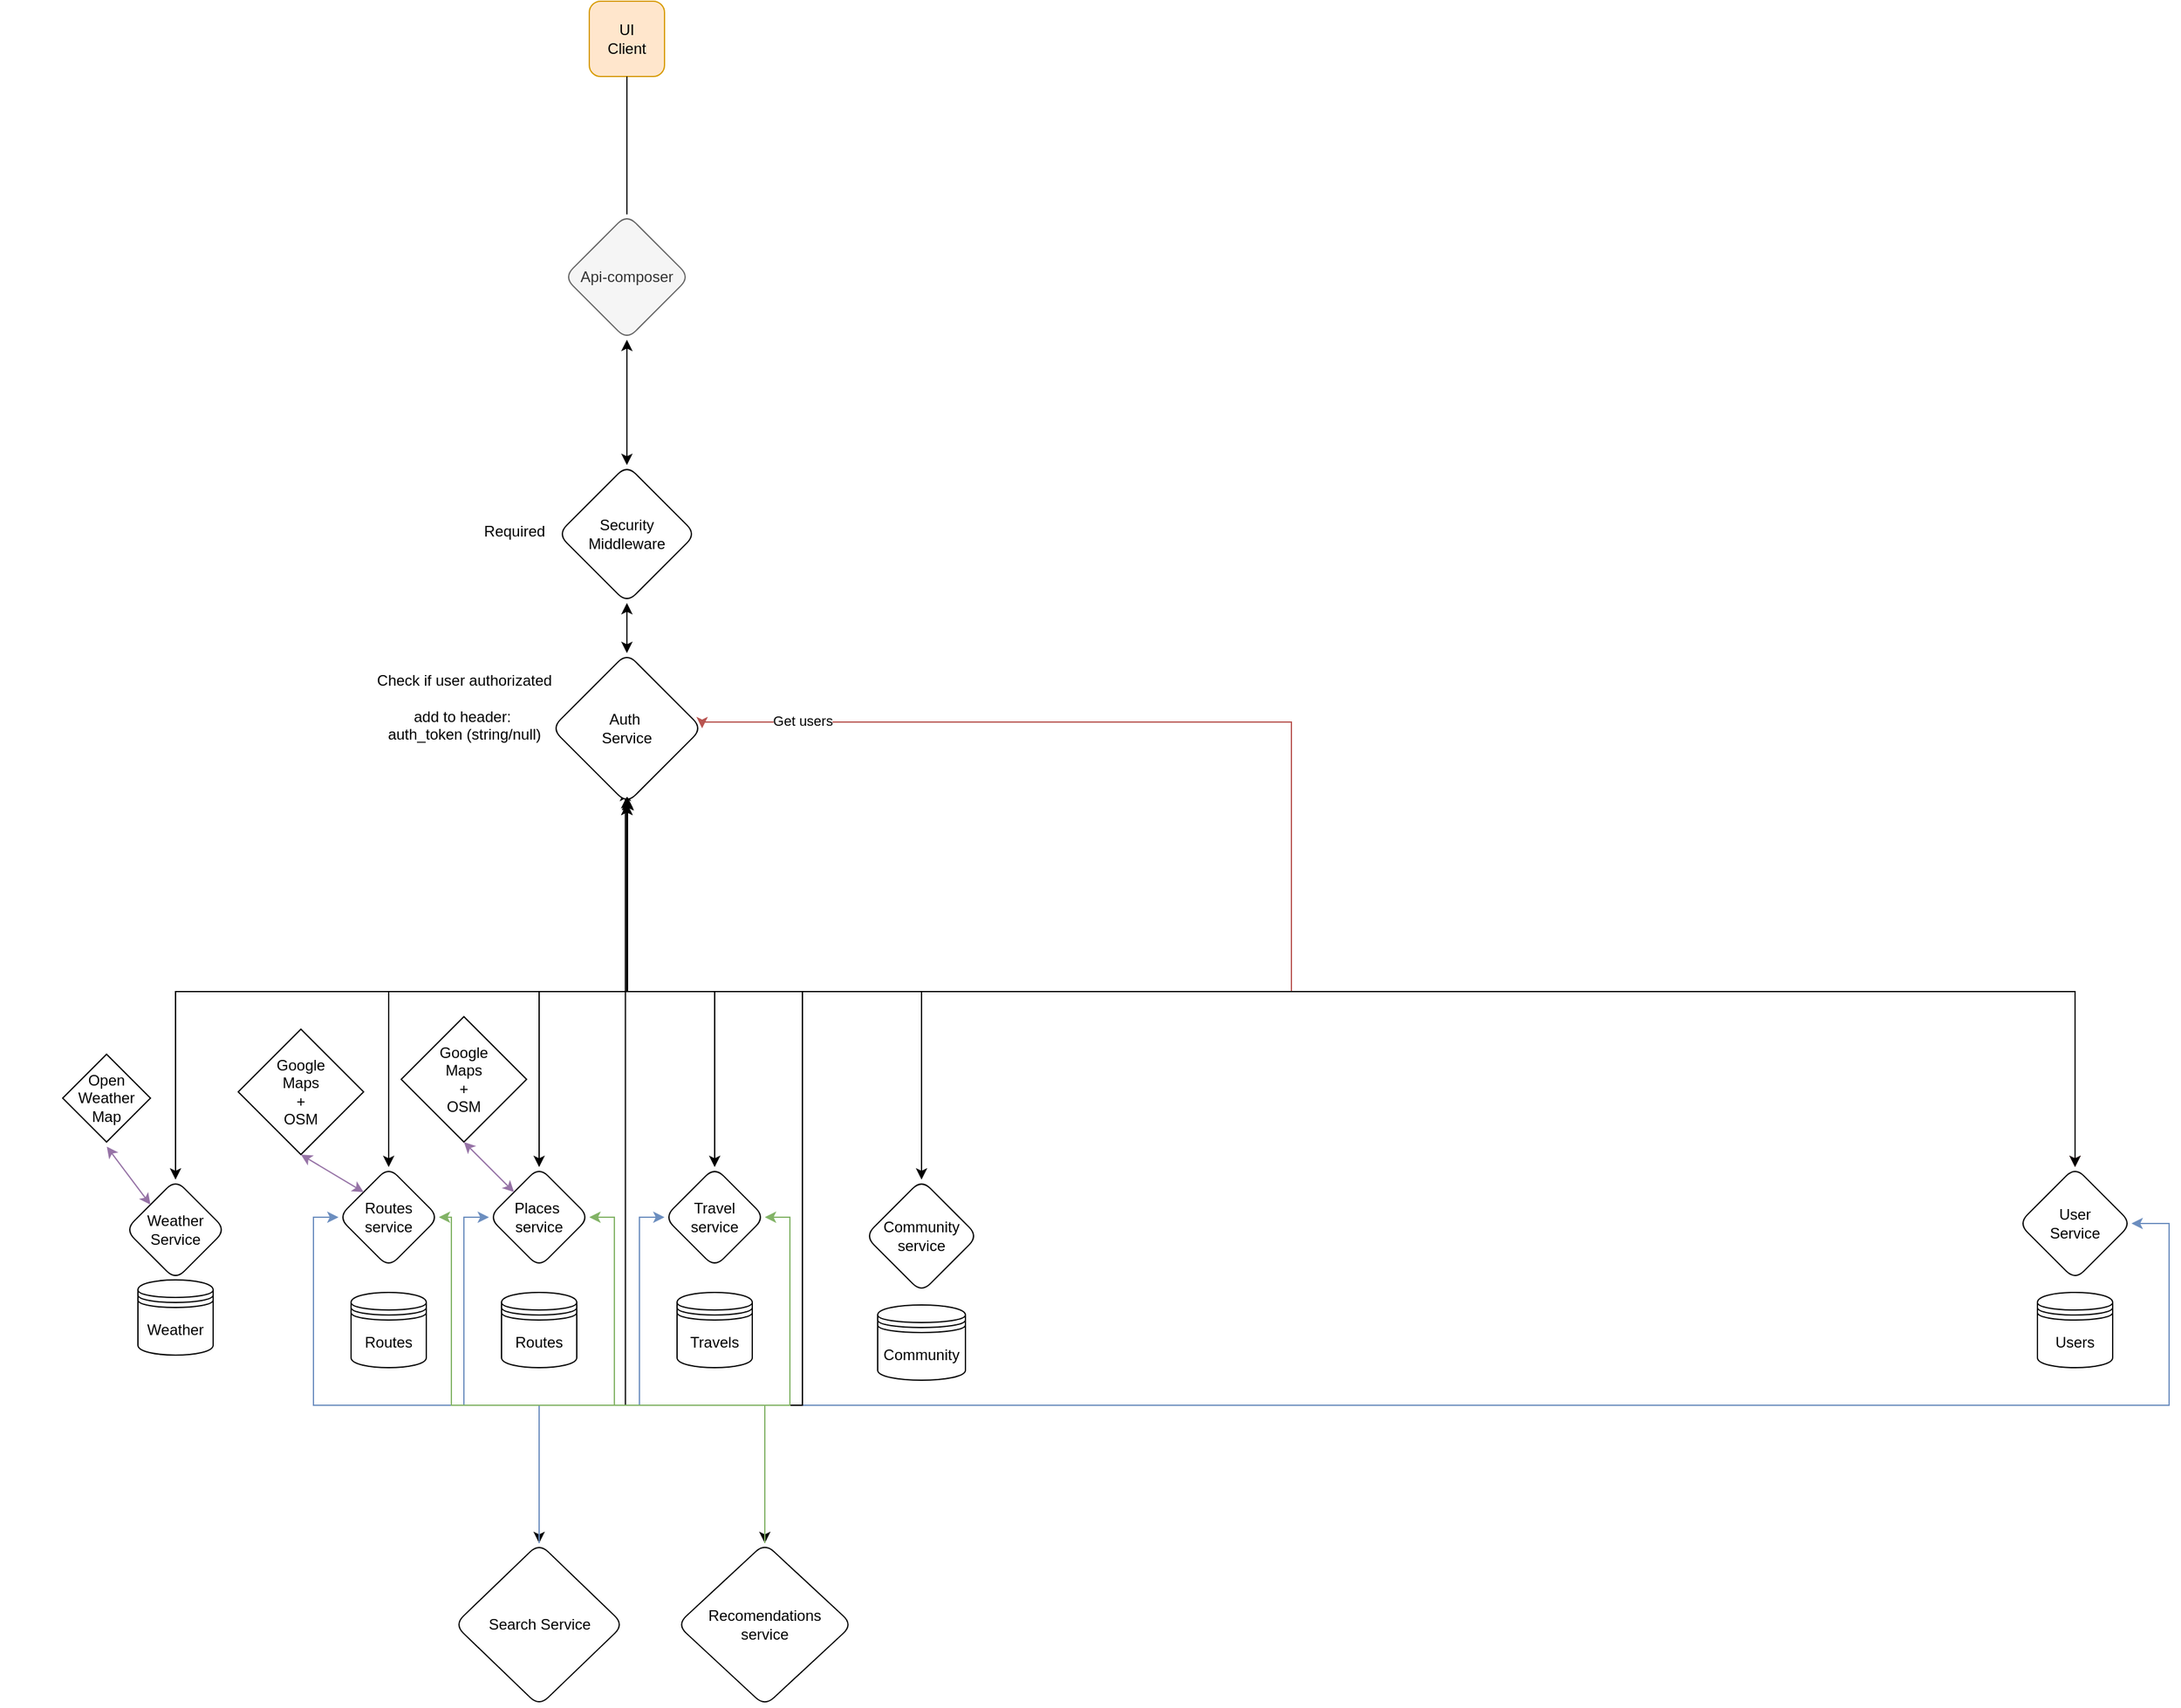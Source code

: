 <mxfile version="21.6.9" type="github" pages="2">
  <diagram id="EecwkjPMcD4oGISMl5hN" name="main">
    <mxGraphModel dx="2250" dy="712" grid="1" gridSize="10" guides="1" tooltips="1" connect="1" arrows="1" fold="1" page="1" pageScale="1" pageWidth="850" pageHeight="1100" math="0" shadow="0">
      <root>
        <mxCell id="0" />
        <mxCell id="1" parent="0" />
        <mxCell id="rPUgvvIxGrQD1X49i5kI-1" value="UI&lt;br&gt;Client" style="rounded=1;whiteSpace=wrap;html=1;labelBackgroundColor=none;fillColor=#ffe6cc;strokeColor=#d79b00;" vertex="1" parent="1">
          <mxGeometry x="340" y="210" width="60" height="60" as="geometry" />
        </mxCell>
        <mxCell id="rPUgvvIxGrQD1X49i5kI-2" value="Api-composer" style="rhombus;whiteSpace=wrap;html=1;labelBackgroundColor=none;fillColor=#f5f5f5;fontColor=#333333;strokeColor=#666666;rounded=1;" vertex="1" parent="1">
          <mxGeometry x="320" y="380" width="100" height="100" as="geometry" />
        </mxCell>
        <mxCell id="rPUgvvIxGrQD1X49i5kI-3" value="" style="endArrow=none;html=1;rounded=1;exitX=0.5;exitY=1;exitDx=0;exitDy=0;entryX=0.5;entryY=0;entryDx=0;entryDy=0;labelBackgroundColor=none;fontColor=default;" edge="1" parent="1" source="rPUgvvIxGrQD1X49i5kI-1" target="rPUgvvIxGrQD1X49i5kI-2">
          <mxGeometry width="50" height="50" relative="1" as="geometry">
            <mxPoint x="260" y="470" as="sourcePoint" />
            <mxPoint x="310" y="420" as="targetPoint" />
          </mxGeometry>
        </mxCell>
        <mxCell id="rPUgvvIxGrQD1X49i5kI-13" value="" style="endArrow=classic;startArrow=classic;html=1;rounded=1;" edge="1" parent="1">
          <mxGeometry x="0.048" y="20" width="50" height="50" relative="1" as="geometry">
            <mxPoint x="370" y="580" as="sourcePoint" />
            <mxPoint x="370" y="480" as="targetPoint" />
            <mxPoint as="offset" />
          </mxGeometry>
        </mxCell>
        <mxCell id="bWCvzu3Y4gJ8_9nFrOtD-18" style="edgeStyle=orthogonalEdgeStyle;rounded=0;orthogonalLoop=1;jettySize=auto;html=1;exitX=0.5;exitY=1;exitDx=0;exitDy=0;entryX=0.5;entryY=0;entryDx=0;entryDy=0;startArrow=classic;startFill=1;" edge="1" parent="1" source="rPUgvvIxGrQD1X49i5kI-32" target="bWCvzu3Y4gJ8_9nFrOtD-17">
          <mxGeometry relative="1" as="geometry" />
        </mxCell>
        <mxCell id="rPUgvvIxGrQD1X49i5kI-32" value="Security &lt;br&gt;Middleware" style="rhombus;whiteSpace=wrap;html=1;rounded=1;" vertex="1" parent="1">
          <mxGeometry x="315" y="580" width="110" height="110" as="geometry" />
        </mxCell>
        <mxCell id="bWCvzu3Y4gJ8_9nFrOtD-8" style="edgeStyle=orthogonalEdgeStyle;rounded=0;orthogonalLoop=1;jettySize=auto;html=1;exitX=1;exitY=0.5;exitDx=0;exitDy=0;entryX=0.5;entryY=0;entryDx=0;entryDy=0;startArrow=classic;startFill=1;fillColor=#f8cecc;strokeColor=#b85450;" edge="1" parent="1" source="bWCvzu3Y4gJ8_9nFrOtD-17" target="bWCvzu3Y4gJ8_9nFrOtD-6">
          <mxGeometry relative="1" as="geometry">
            <mxPoint x="435.0" y="1185" as="targetPoint" />
            <mxPoint x="740" y="785" as="sourcePoint" />
            <Array as="points">
              <mxPoint x="430" y="785" />
              <mxPoint x="900" y="785" />
              <mxPoint x="900" y="1000" />
              <mxPoint x="1525" y="1000" />
            </Array>
          </mxGeometry>
        </mxCell>
        <mxCell id="bWCvzu3Y4gJ8_9nFrOtD-10" value="Get users" style="edgeLabel;html=1;align=center;verticalAlign=middle;resizable=0;points=[];" vertex="1" connectable="0" parent="bWCvzu3Y4gJ8_9nFrOtD-8">
          <mxGeometry x="-0.884" y="1" relative="1" as="geometry">
            <mxPoint as="offset" />
          </mxGeometry>
        </mxCell>
        <mxCell id="PeCJAEeytEar3KvYhR9G-1" value="Required" style="text;html=1;align=center;verticalAlign=middle;resizable=0;points=[];autosize=1;strokeColor=none;fillColor=none;" vertex="1" parent="1">
          <mxGeometry x="245" y="618" width="70" height="30" as="geometry" />
        </mxCell>
        <mxCell id="yKIxGDMHckdc1lxCS0Wq-1" value="" style="group" vertex="1" connectable="0" parent="1">
          <mxGeometry x="-130" y="1140" width="200" height="120" as="geometry" />
        </mxCell>
        <mxCell id="4Ooyj4k_RKz1A4hLpU1l-3" value="Weather &lt;br&gt;Service" style="rhombus;whiteSpace=wrap;html=1;rounded=1;" vertex="1" parent="yKIxGDMHckdc1lxCS0Wq-1">
          <mxGeometry x="100" y="10" width="80" height="80" as="geometry" />
        </mxCell>
        <mxCell id="bWCvzu3Y4gJ8_9nFrOtD-35" style="edgeStyle=orthogonalEdgeStyle;rounded=0;orthogonalLoop=1;jettySize=auto;html=1;exitX=0.5;exitY=0;exitDx=0;exitDy=0;entryX=0.49;entryY=0.908;entryDx=0;entryDy=0;entryPerimeter=0;startArrow=classic;startFill=1;" edge="1" parent="1" source="bWCvzu3Y4gJ8_9nFrOtD-1" target="bWCvzu3Y4gJ8_9nFrOtD-17">
          <mxGeometry relative="1" as="geometry">
            <Array as="points">
              <mxPoint x="300" y="1330" />
              <mxPoint x="369" y="1330" />
            </Array>
          </mxGeometry>
        </mxCell>
        <mxCell id="bWCvzu3Y4gJ8_9nFrOtD-40" style="edgeStyle=orthogonalEdgeStyle;rounded=0;orthogonalLoop=1;jettySize=auto;html=1;exitX=0.5;exitY=0;exitDx=0;exitDy=0;entryX=0;entryY=0.5;entryDx=0;entryDy=0;fillColor=#dae8fc;strokeColor=#6c8ebf;" edge="1" parent="1" source="bWCvzu3Y4gJ8_9nFrOtD-1" target="bWCvzu3Y4gJ8_9nFrOtD-22">
          <mxGeometry relative="1" as="geometry" />
        </mxCell>
        <mxCell id="bWCvzu3Y4gJ8_9nFrOtD-41" style="edgeStyle=orthogonalEdgeStyle;rounded=0;orthogonalLoop=1;jettySize=auto;html=1;exitX=0.5;exitY=0;exitDx=0;exitDy=0;entryX=0;entryY=0.5;entryDx=0;entryDy=0;fillColor=#dae8fc;strokeColor=#6c8ebf;" edge="1" parent="1" source="bWCvzu3Y4gJ8_9nFrOtD-1" target="bWCvzu3Y4gJ8_9nFrOtD-23">
          <mxGeometry relative="1" as="geometry">
            <Array as="points">
              <mxPoint x="300" y="1330" />
              <mxPoint x="240" y="1330" />
              <mxPoint x="240" y="1180" />
            </Array>
          </mxGeometry>
        </mxCell>
        <mxCell id="bWCvzu3Y4gJ8_9nFrOtD-42" style="edgeStyle=orthogonalEdgeStyle;rounded=0;orthogonalLoop=1;jettySize=auto;html=1;exitX=0.5;exitY=0;exitDx=0;exitDy=0;entryX=0;entryY=0.5;entryDx=0;entryDy=0;fillColor=#dae8fc;strokeColor=#6c8ebf;" edge="1" parent="1" source="bWCvzu3Y4gJ8_9nFrOtD-1" target="bWCvzu3Y4gJ8_9nFrOtD-24">
          <mxGeometry relative="1" as="geometry">
            <Array as="points">
              <mxPoint x="300" y="1330" />
              <mxPoint x="380" y="1330" />
            </Array>
          </mxGeometry>
        </mxCell>
        <mxCell id="bWCvzu3Y4gJ8_9nFrOtD-43" style="edgeStyle=orthogonalEdgeStyle;rounded=0;orthogonalLoop=1;jettySize=auto;html=1;exitX=0.5;exitY=0;exitDx=0;exitDy=0;entryX=1;entryY=0.5;entryDx=0;entryDy=0;fillColor=#dae8fc;strokeColor=#6c8ebf;" edge="1" parent="1" source="bWCvzu3Y4gJ8_9nFrOtD-1" target="bWCvzu3Y4gJ8_9nFrOtD-6">
          <mxGeometry relative="1" as="geometry">
            <Array as="points">
              <mxPoint x="300" y="1330" />
              <mxPoint x="1600" y="1330" />
            </Array>
          </mxGeometry>
        </mxCell>
        <mxCell id="bWCvzu3Y4gJ8_9nFrOtD-1" value="Search Service" style="rhombus;whiteSpace=wrap;html=1;rounded=1;" vertex="1" parent="1">
          <mxGeometry x="232.5" y="1440" width="135" height="130" as="geometry" />
        </mxCell>
        <mxCell id="bWCvzu3Y4gJ8_9nFrOtD-9" value="" style="group" vertex="1" connectable="0" parent="1">
          <mxGeometry x="1470" y="1140" width="130" height="210" as="geometry" />
        </mxCell>
        <mxCell id="rPUgvvIxGrQD1X49i5kI-42" value="Users" style="shape=datastore;whiteSpace=wrap;html=1;rounded=1;" vertex="1" parent="bWCvzu3Y4gJ8_9nFrOtD-9">
          <mxGeometry x="25" y="100" width="60" height="60" as="geometry" />
        </mxCell>
        <mxCell id="bWCvzu3Y4gJ8_9nFrOtD-6" value="User &lt;br&gt;Service" style="rhombus;whiteSpace=wrap;html=1;rounded=1;" vertex="1" parent="bWCvzu3Y4gJ8_9nFrOtD-9">
          <mxGeometry x="10" width="90" height="90" as="geometry" />
        </mxCell>
        <mxCell id="bWCvzu3Y4gJ8_9nFrOtD-17" value="Auth&amp;nbsp;&lt;br&gt;Service&lt;br&gt;" style="rhombus;whiteSpace=wrap;html=1;rounded=1;" vertex="1" parent="1">
          <mxGeometry x="310" y="730" width="120" height="120" as="geometry" />
        </mxCell>
        <mxCell id="bWCvzu3Y4gJ8_9nFrOtD-19" style="edgeStyle=orthogonalEdgeStyle;rounded=0;orthogonalLoop=1;jettySize=auto;html=1;exitX=0.5;exitY=0;exitDx=0;exitDy=0;entryX=0.5;entryY=1;entryDx=0;entryDy=0;startArrow=classic;startFill=1;" edge="1" parent="1" source="4Ooyj4k_RKz1A4hLpU1l-3" target="bWCvzu3Y4gJ8_9nFrOtD-17">
          <mxGeometry relative="1" as="geometry">
            <Array as="points">
              <mxPoint x="10" y="1000" />
              <mxPoint x="370" y="1000" />
            </Array>
          </mxGeometry>
        </mxCell>
        <mxCell id="bWCvzu3Y4gJ8_9nFrOtD-21" value="Check if user authorizated&lt;br&gt;&lt;br&gt;add to header:&amp;nbsp;&lt;br&gt;auth_token (string/null)" style="text;html=1;align=center;verticalAlign=middle;resizable=0;points=[];autosize=1;strokeColor=none;fillColor=none;" vertex="1" parent="1">
          <mxGeometry x="160" y="738" width="160" height="70" as="geometry" />
        </mxCell>
        <mxCell id="bWCvzu3Y4gJ8_9nFrOtD-28" value="" style="group;rounded=0;" vertex="1" connectable="0" parent="1">
          <mxGeometry x="140" y="1140" width="80" height="160" as="geometry" />
        </mxCell>
        <mxCell id="bWCvzu3Y4gJ8_9nFrOtD-22" value="Routes service" style="rhombus;whiteSpace=wrap;html=1;rounded=1;" vertex="1" parent="bWCvzu3Y4gJ8_9nFrOtD-28">
          <mxGeometry width="80" height="80" as="geometry" />
        </mxCell>
        <mxCell id="bWCvzu3Y4gJ8_9nFrOtD-25" value="Routes" style="shape=datastore;whiteSpace=wrap;html=1;rounded=1;" vertex="1" parent="bWCvzu3Y4gJ8_9nFrOtD-28">
          <mxGeometry x="10" y="100" width="60" height="60" as="geometry" />
        </mxCell>
        <mxCell id="bWCvzu3Y4gJ8_9nFrOtD-29" value="" style="group" vertex="1" connectable="0" parent="1">
          <mxGeometry x="260" y="1140" width="80" height="160" as="geometry" />
        </mxCell>
        <mxCell id="bWCvzu3Y4gJ8_9nFrOtD-23" value="Places&amp;nbsp; service" style="rhombus;whiteSpace=wrap;html=1;rounded=1;" vertex="1" parent="bWCvzu3Y4gJ8_9nFrOtD-29">
          <mxGeometry width="80" height="80" as="geometry" />
        </mxCell>
        <mxCell id="bWCvzu3Y4gJ8_9nFrOtD-26" value="Routes" style="shape=datastore;whiteSpace=wrap;html=1;rounded=1;" vertex="1" parent="bWCvzu3Y4gJ8_9nFrOtD-29">
          <mxGeometry x="10" y="100" width="60" height="60" as="geometry" />
        </mxCell>
        <mxCell id="bWCvzu3Y4gJ8_9nFrOtD-30" value="" style="group" vertex="1" connectable="0" parent="1">
          <mxGeometry x="400" y="1140" width="80" height="160" as="geometry" />
        </mxCell>
        <mxCell id="bWCvzu3Y4gJ8_9nFrOtD-24" value="Travel&lt;br&gt;service" style="rhombus;whiteSpace=wrap;html=1;rounded=1;" vertex="1" parent="bWCvzu3Y4gJ8_9nFrOtD-30">
          <mxGeometry width="80" height="80" as="geometry" />
        </mxCell>
        <mxCell id="bWCvzu3Y4gJ8_9nFrOtD-27" value="Travels" style="shape=datastore;whiteSpace=wrap;html=1;rounded=1;" vertex="1" parent="bWCvzu3Y4gJ8_9nFrOtD-30">
          <mxGeometry x="10" y="100" width="60" height="60" as="geometry" />
        </mxCell>
        <mxCell id="bWCvzu3Y4gJ8_9nFrOtD-31" style="edgeStyle=orthogonalEdgeStyle;rounded=0;orthogonalLoop=1;jettySize=auto;html=1;exitX=0.5;exitY=0;exitDx=0;exitDy=0;startArrow=classic;startFill=1;entryX=0.509;entryY=0.97;entryDx=0;entryDy=0;entryPerimeter=0;" edge="1" parent="1" source="bWCvzu3Y4gJ8_9nFrOtD-22" target="bWCvzu3Y4gJ8_9nFrOtD-17">
          <mxGeometry relative="1" as="geometry">
            <Array as="points">
              <mxPoint x="180" y="1000" />
              <mxPoint x="370" y="1000" />
              <mxPoint x="370" y="849" />
              <mxPoint x="371" y="849" />
            </Array>
          </mxGeometry>
        </mxCell>
        <mxCell id="bWCvzu3Y4gJ8_9nFrOtD-33" style="edgeStyle=orthogonalEdgeStyle;rounded=0;orthogonalLoop=1;jettySize=auto;html=1;exitX=0.5;exitY=0;exitDx=0;exitDy=0;entryX=0.5;entryY=1;entryDx=0;entryDy=0;startArrow=classic;startFill=1;" edge="1" parent="1" source="bWCvzu3Y4gJ8_9nFrOtD-23" target="bWCvzu3Y4gJ8_9nFrOtD-17">
          <mxGeometry relative="1" as="geometry">
            <Array as="points">
              <mxPoint x="300" y="1000" />
              <mxPoint x="370" y="1000" />
            </Array>
          </mxGeometry>
        </mxCell>
        <mxCell id="bWCvzu3Y4gJ8_9nFrOtD-34" style="edgeStyle=orthogonalEdgeStyle;rounded=0;orthogonalLoop=1;jettySize=auto;html=1;exitX=0.5;exitY=0;exitDx=0;exitDy=0;entryX=0.5;entryY=1;entryDx=0;entryDy=0;startArrow=classic;startFill=1;" edge="1" parent="1" source="bWCvzu3Y4gJ8_9nFrOtD-24" target="bWCvzu3Y4gJ8_9nFrOtD-17">
          <mxGeometry relative="1" as="geometry">
            <Array as="points">
              <mxPoint x="440" y="1000" />
              <mxPoint x="370" y="1000" />
            </Array>
          </mxGeometry>
        </mxCell>
        <mxCell id="bWCvzu3Y4gJ8_9nFrOtD-37" style="edgeStyle=orthogonalEdgeStyle;rounded=0;orthogonalLoop=1;jettySize=auto;html=1;exitX=0.5;exitY=0;exitDx=0;exitDy=0;entryX=0.503;entryY=0.954;entryDx=0;entryDy=0;entryPerimeter=0;startArrow=classic;startFill=1;" edge="1" parent="1" source="bWCvzu3Y4gJ8_9nFrOtD-6" target="bWCvzu3Y4gJ8_9nFrOtD-17">
          <mxGeometry relative="1" as="geometry">
            <mxPoint x="370.0" y="830" as="targetPoint" />
            <Array as="points">
              <mxPoint x="1525" y="1000" />
              <mxPoint x="370" y="1000" />
            </Array>
          </mxGeometry>
        </mxCell>
        <mxCell id="bWCvzu3Y4gJ8_9nFrOtD-44" value="" style="group" vertex="1" connectable="0" parent="1">
          <mxGeometry x="560" y="1150" width="90" height="160" as="geometry" />
        </mxCell>
        <mxCell id="bWCvzu3Y4gJ8_9nFrOtD-45" value="Community&lt;br&gt;service" style="rhombus;whiteSpace=wrap;html=1;rounded=1;" vertex="1" parent="bWCvzu3Y4gJ8_9nFrOtD-44">
          <mxGeometry width="90" height="90" as="geometry" />
        </mxCell>
        <mxCell id="bWCvzu3Y4gJ8_9nFrOtD-46" value="Community" style="shape=datastore;whiteSpace=wrap;html=1;rounded=1;" vertex="1" parent="bWCvzu3Y4gJ8_9nFrOtD-44">
          <mxGeometry x="10" y="100" width="70" height="60" as="geometry" />
        </mxCell>
        <mxCell id="bWCvzu3Y4gJ8_9nFrOtD-49" style="edgeStyle=orthogonalEdgeStyle;rounded=0;orthogonalLoop=1;jettySize=auto;html=1;exitX=0.5;exitY=0;exitDx=0;exitDy=0;entryX=0.503;entryY=0.968;entryDx=0;entryDy=0;entryPerimeter=0;startArrow=classic;startFill=1;" edge="1" parent="1" source="bWCvzu3Y4gJ8_9nFrOtD-45" target="bWCvzu3Y4gJ8_9nFrOtD-17">
          <mxGeometry relative="1" as="geometry">
            <mxPoint x="370" y="860" as="targetPoint" />
            <Array as="points">
              <mxPoint x="555" y="1000" />
              <mxPoint x="370" y="1000" />
              <mxPoint x="370" y="846" />
            </Array>
          </mxGeometry>
        </mxCell>
        <mxCell id="bWCvzu3Y4gJ8_9nFrOtD-55" style="edgeStyle=orthogonalEdgeStyle;rounded=0;orthogonalLoop=1;jettySize=auto;html=1;exitX=0.5;exitY=0;exitDx=0;exitDy=0;entryX=0.498;entryY=0.956;entryDx=0;entryDy=0;entryPerimeter=0;startArrow=classic;startFill=1;" edge="1" parent="1" source="bWCvzu3Y4gJ8_9nFrOtD-53" target="bWCvzu3Y4gJ8_9nFrOtD-17">
          <mxGeometry relative="1" as="geometry">
            <Array as="points">
              <mxPoint x="480" y="1330" />
              <mxPoint x="510" y="1330" />
              <mxPoint x="510" y="1000" />
              <mxPoint x="370" y="1000" />
            </Array>
          </mxGeometry>
        </mxCell>
        <mxCell id="bWCvzu3Y4gJ8_9nFrOtD-57" style="edgeStyle=orthogonalEdgeStyle;rounded=0;orthogonalLoop=1;jettySize=auto;html=1;exitX=0.5;exitY=0;exitDx=0;exitDy=0;entryX=1;entryY=0.5;entryDx=0;entryDy=0;fillColor=#d5e8d4;strokeColor=#82b366;" edge="1" parent="1" source="bWCvzu3Y4gJ8_9nFrOtD-53" target="bWCvzu3Y4gJ8_9nFrOtD-24">
          <mxGeometry relative="1" as="geometry" />
        </mxCell>
        <mxCell id="bWCvzu3Y4gJ8_9nFrOtD-59" style="edgeStyle=orthogonalEdgeStyle;rounded=0;orthogonalLoop=1;jettySize=auto;html=1;exitX=0.5;exitY=0;exitDx=0;exitDy=0;entryX=1;entryY=0.5;entryDx=0;entryDy=0;fillColor=#d5e8d4;strokeColor=#82b366;" edge="1" parent="1" source="bWCvzu3Y4gJ8_9nFrOtD-53" target="bWCvzu3Y4gJ8_9nFrOtD-23">
          <mxGeometry relative="1" as="geometry">
            <Array as="points">
              <mxPoint x="480" y="1330" />
              <mxPoint x="360" y="1330" />
              <mxPoint x="360" y="1180" />
            </Array>
          </mxGeometry>
        </mxCell>
        <mxCell id="bWCvzu3Y4gJ8_9nFrOtD-60" style="edgeStyle=orthogonalEdgeStyle;rounded=0;orthogonalLoop=1;jettySize=auto;html=1;exitX=0.5;exitY=0;exitDx=0;exitDy=0;entryX=1;entryY=0.5;entryDx=0;entryDy=0;fillColor=#d5e8d4;strokeColor=#82b366;" edge="1" parent="1" source="bWCvzu3Y4gJ8_9nFrOtD-53" target="bWCvzu3Y4gJ8_9nFrOtD-22">
          <mxGeometry relative="1" as="geometry">
            <Array as="points">
              <mxPoint x="480" y="1330" />
              <mxPoint x="230" y="1330" />
              <mxPoint x="230" y="1180" />
            </Array>
          </mxGeometry>
        </mxCell>
        <mxCell id="bWCvzu3Y4gJ8_9nFrOtD-53" value="Recomendations&lt;br&gt;service" style="rhombus;whiteSpace=wrap;html=1;rounded=1;" vertex="1" parent="1">
          <mxGeometry x="410" y="1440" width="140" height="130" as="geometry" />
        </mxCell>
        <mxCell id="bWCvzu3Y4gJ8_9nFrOtD-62" value="Google &lt;br&gt;Maps &lt;br&gt;+ &lt;br&gt;OSM" style="rhombus;whiteSpace=wrap;html=1;" vertex="1" parent="1">
          <mxGeometry x="190" y="1020" width="100" height="100" as="geometry" />
        </mxCell>
        <mxCell id="bWCvzu3Y4gJ8_9nFrOtD-63" value="Google &lt;br&gt;Maps &lt;br&gt;+ &lt;br&gt;OSM" style="rhombus;whiteSpace=wrap;html=1;" vertex="1" parent="1">
          <mxGeometry x="60" y="1030" width="100" height="100" as="geometry" />
        </mxCell>
        <mxCell id="4Ooyj4k_RKz1A4hLpU1l-7" value="Weather" style="shape=datastore;whiteSpace=wrap;html=1;rounded=1;" vertex="1" parent="1">
          <mxGeometry x="-20" y="1230" width="60" height="60" as="geometry" />
        </mxCell>
        <mxCell id="bWCvzu3Y4gJ8_9nFrOtD-64" value="Open&lt;br&gt;Weather&lt;br&gt;Map" style="rhombus;whiteSpace=wrap;html=1;" vertex="1" parent="1">
          <mxGeometry x="-80" y="1050" width="70" height="70" as="geometry" />
        </mxCell>
        <mxCell id="bWCvzu3Y4gJ8_9nFrOtD-65" style="rounded=0;orthogonalLoop=1;jettySize=auto;html=1;exitX=0;exitY=0;exitDx=0;exitDy=0;entryX=0.503;entryY=1.053;entryDx=0;entryDy=0;entryPerimeter=0;startArrow=classic;startFill=1;fillColor=#e1d5e7;strokeColor=#9673a6;" edge="1" parent="1" source="4Ooyj4k_RKz1A4hLpU1l-3" target="bWCvzu3Y4gJ8_9nFrOtD-64">
          <mxGeometry relative="1" as="geometry" />
        </mxCell>
        <mxCell id="bWCvzu3Y4gJ8_9nFrOtD-66" style="rounded=0;orthogonalLoop=1;jettySize=auto;html=1;exitX=0;exitY=0;exitDx=0;exitDy=0;entryX=0.5;entryY=1;entryDx=0;entryDy=0;startArrow=classic;startFill=1;fillColor=#e1d5e7;strokeColor=#9673a6;" edge="1" parent="1" source="bWCvzu3Y4gJ8_9nFrOtD-22" target="bWCvzu3Y4gJ8_9nFrOtD-63">
          <mxGeometry relative="1" as="geometry" />
        </mxCell>
        <mxCell id="bWCvzu3Y4gJ8_9nFrOtD-67" style="rounded=0;orthogonalLoop=1;jettySize=auto;html=1;exitX=0;exitY=0;exitDx=0;exitDy=0;entryX=0.5;entryY=1;entryDx=0;entryDy=0;fillColor=#e1d5e7;strokeColor=#9673a6;startArrow=classic;startFill=1;" edge="1" parent="1" source="bWCvzu3Y4gJ8_9nFrOtD-23" target="bWCvzu3Y4gJ8_9nFrOtD-62">
          <mxGeometry relative="1" as="geometry" />
        </mxCell>
      </root>
    </mxGraphModel>
  </diagram>
  <diagram id="UBXkYwwmbn8SLsa3aRLl" name="old">
    <mxGraphModel dx="840" dy="427" grid="1" gridSize="10" guides="1" tooltips="1" connect="1" arrows="1" fold="1" page="1" pageScale="1" pageWidth="827" pageHeight="1169" math="0" shadow="0">
      <root>
        <mxCell id="0" />
        <mxCell id="1" parent="0" />
        <mxCell id="PBsppGvL_e9_x3geSDml-1" value="UI&lt;br&gt;Client" style="rounded=1;whiteSpace=wrap;html=1;labelBackgroundColor=none;fillColor=#ffe6cc;strokeColor=#d79b00;" parent="1" vertex="1">
          <mxGeometry x="160" y="400" width="60" height="60" as="geometry" />
        </mxCell>
        <mxCell id="PBsppGvL_e9_x3geSDml-2" value="Api-Композитор&lt;br&gt;" style="rhombus;whiteSpace=wrap;html=1;labelBackgroundColor=none;fillColor=#f5f5f5;fontColor=#333333;strokeColor=#666666;rounded=1;" parent="1" vertex="1">
          <mxGeometry x="320" y="380" width="100" height="100" as="geometry" />
        </mxCell>
        <mxCell id="PBsppGvL_e9_x3geSDml-5" value="" style="endArrow=none;html=1;rounded=1;exitX=1;exitY=0.5;exitDx=0;exitDy=0;entryX=0;entryY=0.5;entryDx=0;entryDy=0;labelBackgroundColor=none;fontColor=default;" parent="1" source="PBsppGvL_e9_x3geSDml-1" target="PBsppGvL_e9_x3geSDml-2" edge="1">
          <mxGeometry width="50" height="50" relative="1" as="geometry">
            <mxPoint x="260" y="470" as="sourcePoint" />
            <mxPoint x="310" y="420" as="targetPoint" />
          </mxGeometry>
        </mxCell>
        <mxCell id="qCK3WZtqA-NkHviAnRfz-2" value="Сервіс авторизациї&lt;br&gt;(Keycloak)" style="shape=hexagon;perimeter=hexagonPerimeter2;whiteSpace=wrap;html=1;fixedSize=1;labelBackgroundColor=none;rounded=1;fillColor=#f5f5f5;fontColor=#333333;strokeColor=#666666;" parent="1" vertex="1">
          <mxGeometry x="292.5" y="130" width="155" height="100" as="geometry" />
        </mxCell>
        <mxCell id="qCK3WZtqA-NkHviAnRfz-4" value="REST&lt;br&gt;" style="endArrow=classic;startArrow=classic;html=1;rounded=1;exitX=0.497;exitY=0.041;exitDx=0;exitDy=0;entryX=0.5;entryY=1;entryDx=0;entryDy=0;exitPerimeter=0;" parent="1" source="PBsppGvL_e9_x3geSDml-2" edge="1">
          <mxGeometry x="0.067" y="20" width="50" height="50" relative="1" as="geometry">
            <mxPoint x="369.9" y="380" as="sourcePoint" />
            <mxPoint x="369.9" y="230" as="targetPoint" />
            <mxPoint as="offset" />
          </mxGeometry>
        </mxCell>
        <mxCell id="qCK3WZtqA-NkHviAnRfz-5" value="Профіль користувача" style="shape=hexagon;perimeter=hexagonPerimeter2;whiteSpace=wrap;html=1;fixedSize=1;fillColor=#f5f5f5;fontColor=#333333;strokeColor=#666666;rounded=1;" parent="1" vertex="1">
          <mxGeometry x="447.5" y="260" width="120" height="80" as="geometry" />
        </mxCell>
        <mxCell id="qCK3WZtqA-NkHviAnRfz-6" value="REST" style="endArrow=classic;startArrow=classic;html=1;rounded=1;entryX=0;entryY=0.75;entryDx=0;entryDy=0;" parent="1" target="qCK3WZtqA-NkHviAnRfz-5" edge="1">
          <mxGeometry x="0.121" y="22" width="50" height="50" relative="1" as="geometry">
            <mxPoint x="390" y="400" as="sourcePoint" />
            <mxPoint x="440" y="350" as="targetPoint" />
            <mxPoint as="offset" />
          </mxGeometry>
        </mxCell>
        <mxCell id="qCK3WZtqA-NkHviAnRfz-19" value="" style="endArrow=classic;startArrow=classic;html=1;rounded=1;exitX=0.467;exitY=-0.017;exitDx=0;exitDy=0;exitPerimeter=0;entryX=0.5;entryY=1;entryDx=0;entryDy=0;" parent="1" source="qCK3WZtqA-NkHviAnRfz-16" target="qCK3WZtqA-NkHviAnRfz-20" edge="1">
          <mxGeometry width="50" height="50" relative="1" as="geometry">
            <mxPoint x="370" y="530" as="sourcePoint" />
            <mxPoint x="375" y="750" as="targetPoint" />
          </mxGeometry>
        </mxCell>
        <mxCell id="qCK3WZtqA-NkHviAnRfz-24" value="" style="group" parent="1" vertex="1" connectable="0">
          <mxGeometry x="240" y="585" width="190" height="150" as="geometry" />
        </mxCell>
        <mxCell id="qCK3WZtqA-NkHviAnRfz-22" value="" style="group" parent="qCK3WZtqA-NkHviAnRfz-24" vertex="1" connectable="0">
          <mxGeometry x="70" width="120" height="150" as="geometry" />
        </mxCell>
        <mxCell id="qCK3WZtqA-NkHviAnRfz-20" value="CQRS-Представление" style="shape=hexagon;perimeter=hexagonPerimeter2;whiteSpace=wrap;html=1;fixedSize=1;rounded=1;fillColor=#f5f5f5;fontColor=#333333;strokeColor=#666666;" parent="qCK3WZtqA-NkHviAnRfz-22" vertex="1">
          <mxGeometry width="120" height="80" as="geometry" />
        </mxCell>
        <mxCell id="qCK3WZtqA-NkHviAnRfz-21" value="DB" style="shape=datastore;whiteSpace=wrap;html=1;rounded=1;" parent="qCK3WZtqA-NkHviAnRfz-24" vertex="1">
          <mxGeometry y="10" width="60" height="60" as="geometry" />
        </mxCell>
        <mxCell id="qCK3WZtqA-NkHviAnRfz-27" value="REST" style="endArrow=classic;startArrow=classic;html=1;rounded=1;exitX=0.5;exitY=0;exitDx=0;exitDy=0;entryX=0.5;entryY=1;entryDx=0;entryDy=0;" parent="1" source="qCK3WZtqA-NkHviAnRfz-20" target="PBsppGvL_e9_x3geSDml-2" edge="1">
          <mxGeometry x="0.048" y="20" width="50" height="50" relative="1" as="geometry">
            <mxPoint x="380" y="570" as="sourcePoint" />
            <mxPoint x="430" y="520" as="targetPoint" />
            <mxPoint as="offset" />
          </mxGeometry>
        </mxCell>
        <mxCell id="qCK3WZtqA-NkHviAnRfz-30" value="REST" style="endArrow=classic;startArrow=classic;html=1;rounded=1;entryX=1;entryY=0.75;entryDx=0;entryDy=0;" parent="1" target="qCK3WZtqA-NkHviAnRfz-2" edge="1">
          <mxGeometry x="-0.113" y="-18" width="50" height="50" relative="1" as="geometry">
            <mxPoint x="510" y="260" as="sourcePoint" />
            <mxPoint x="560" y="210" as="targetPoint" />
            <mxPoint as="offset" />
          </mxGeometry>
        </mxCell>
        <mxCell id="32mQGF3PDhcGtLx1aaVk-4" value="" style="group" parent="1" vertex="1" connectable="0">
          <mxGeometry x="80" y="765" width="590" height="305" as="geometry" />
        </mxCell>
        <mxCell id="qCK3WZtqA-NkHviAnRfz-13" value="" style="group" parent="32mQGF3PDhcGtLx1aaVk-4" vertex="1" connectable="0">
          <mxGeometry y="115" width="120" height="150" as="geometry" />
        </mxCell>
        <mxCell id="qCK3WZtqA-NkHviAnRfz-9" value="Сервіс маршрутів" style="shape=hexagon;perimeter=hexagonPerimeter2;whiteSpace=wrap;html=1;fixedSize=1;fillColor=#f5f5f5;fontColor=#333333;strokeColor=#666666;rounded=1;" parent="qCK3WZtqA-NkHviAnRfz-13" vertex="1">
          <mxGeometry width="120" height="80" as="geometry" />
        </mxCell>
        <mxCell id="qCK3WZtqA-NkHviAnRfz-12" value="DB" style="shape=datastore;whiteSpace=wrap;html=1;rounded=1;" parent="qCK3WZtqA-NkHviAnRfz-13" vertex="1">
          <mxGeometry x="30" y="90" width="60" height="60" as="geometry" />
        </mxCell>
        <mxCell id="qCK3WZtqA-NkHviAnRfz-15" value="" style="group" parent="32mQGF3PDhcGtLx1aaVk-4" vertex="1" connectable="0">
          <mxGeometry x="235" y="155" width="120" height="150" as="geometry" />
        </mxCell>
        <mxCell id="qCK3WZtqA-NkHviAnRfz-7" value="Сервіс Місць" style="shape=hexagon;perimeter=hexagonPerimeter2;whiteSpace=wrap;html=1;fixedSize=1;rounded=1;fillColor=#f5f5f5;fontColor=#333333;strokeColor=#666666;" parent="qCK3WZtqA-NkHviAnRfz-15" vertex="1">
          <mxGeometry width="120" height="80" as="geometry" />
        </mxCell>
        <mxCell id="qCK3WZtqA-NkHviAnRfz-14" value="DB" style="shape=datastore;whiteSpace=wrap;html=1;rounded=1;" parent="qCK3WZtqA-NkHviAnRfz-15" vertex="1">
          <mxGeometry x="30" y="90" width="60" height="60" as="geometry" />
        </mxCell>
        <mxCell id="qCK3WZtqA-NkHviAnRfz-16" value="Шина повідомлень" style="strokeWidth=2;html=1;shape=mxgraph.flowchart.direct_data;whiteSpace=wrap;rounded=1;fillColor=#f8cecc;strokeColor=#b85450;" parent="32mQGF3PDhcGtLx1aaVk-4" vertex="1">
          <mxGeometry x="190" width="210" height="60" as="geometry" />
        </mxCell>
        <mxCell id="qCK3WZtqA-NkHviAnRfz-28" value="Сервіс погодних умов" style="shape=hexagon;perimeter=hexagonPerimeter2;whiteSpace=wrap;html=1;fixedSize=1;rounded=1;fillColor=#f5f5f5;fontColor=#333333;strokeColor=#666666;" parent="32mQGF3PDhcGtLx1aaVk-4" vertex="1">
          <mxGeometry x="480" y="115" width="110" height="80" as="geometry" />
        </mxCell>
        <mxCell id="qCK3WZtqA-NkHviAnRfz-18" value="" style="endArrow=classic;startArrow=classic;html=1;rounded=1;entryX=0.5;entryY=1;entryDx=0;entryDy=0;entryPerimeter=0;exitX=0.5;exitY=0;exitDx=0;exitDy=0;" parent="32mQGF3PDhcGtLx1aaVk-4" source="qCK3WZtqA-NkHviAnRfz-7" target="qCK3WZtqA-NkHviAnRfz-16" edge="1">
          <mxGeometry width="50" height="50" relative="1" as="geometry">
            <mxPoint x="500" y="640" as="sourcePoint" />
            <mxPoint x="550" y="590" as="targetPoint" />
          </mxGeometry>
        </mxCell>
        <mxCell id="qCK3WZtqA-NkHviAnRfz-17" value="" style="endArrow=classic;startArrow=classic;html=1;rounded=1;entryX=0.08;entryY=1;entryDx=0;entryDy=0;entryPerimeter=0;exitX=0.5;exitY=0;exitDx=0;exitDy=0;" parent="32mQGF3PDhcGtLx1aaVk-4" source="qCK3WZtqA-NkHviAnRfz-9" target="qCK3WZtqA-NkHviAnRfz-16" edge="1">
          <mxGeometry width="50" height="50" relative="1" as="geometry">
            <mxPoint x="260" y="640" as="sourcePoint" />
            <mxPoint x="310" y="590" as="targetPoint" />
          </mxGeometry>
        </mxCell>
        <mxCell id="32mQGF3PDhcGtLx1aaVk-2" value="" style="endArrow=classic;startArrow=classic;html=1;rounded=0;exitX=0.5;exitY=0;exitDx=0;exitDy=0;entryX=0.91;entryY=1;entryDx=0;entryDy=0;entryPerimeter=0;" parent="32mQGF3PDhcGtLx1aaVk-4" source="qCK3WZtqA-NkHviAnRfz-28" target="qCK3WZtqA-NkHviAnRfz-16" edge="1">
          <mxGeometry width="50" height="50" relative="1" as="geometry">
            <mxPoint x="610" y="875" as="sourcePoint" />
            <mxPoint x="660" y="825" as="targetPoint" />
          </mxGeometry>
        </mxCell>
      </root>
    </mxGraphModel>
  </diagram>
</mxfile>
